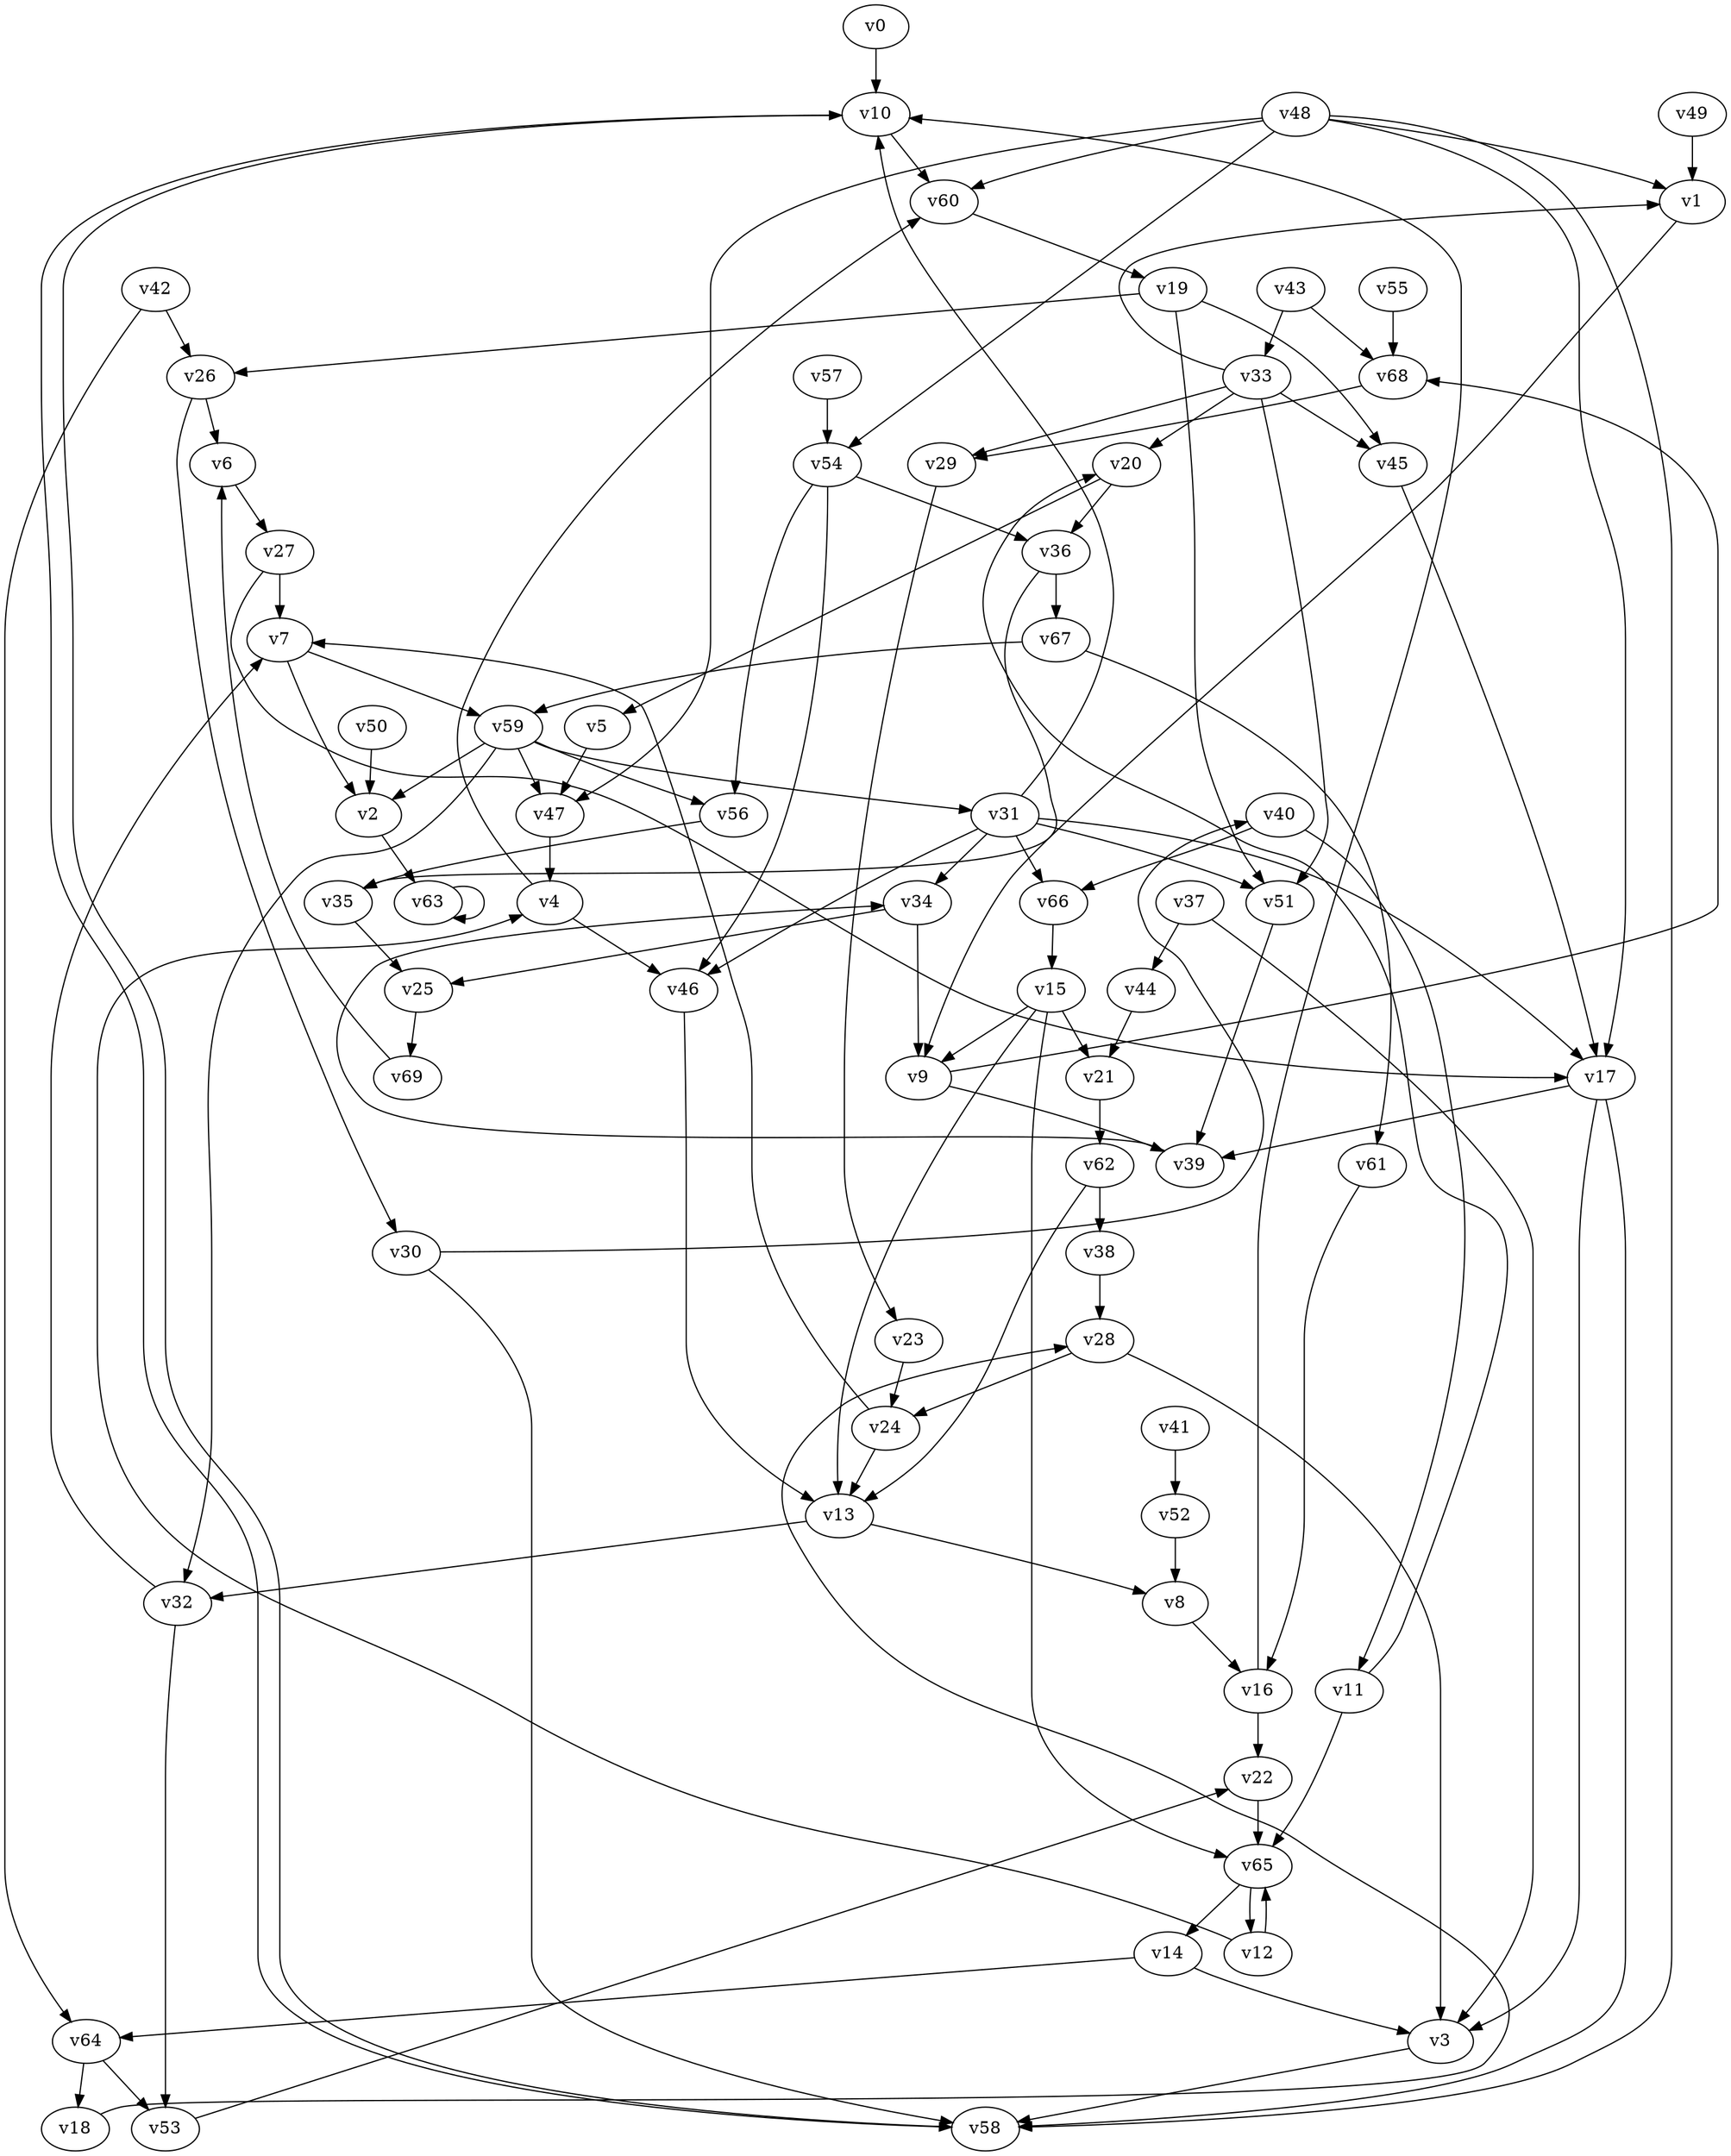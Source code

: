 // Benchmark game 99 - 70 vertices
// time_bound: 27
// targets: v11
digraph G {
    v0 [name="v0", player=0];
    v1 [name="v1", player=0];
    v2 [name="v2", player=0];
    v3 [name="v3", player=0];
    v4 [name="v4", player=0];
    v5 [name="v5", player=1];
    v6 [name="v6", player=0];
    v7 [name="v7", player=1];
    v8 [name="v8", player=0];
    v9 [name="v9", player=0];
    v10 [name="v10", player=1];
    v11 [name="v11", player=0, target=1];
    v12 [name="v12", player=0];
    v13 [name="v13", player=1];
    v14 [name="v14", player=1];
    v15 [name="v15", player=0];
    v16 [name="v16", player=1];
    v17 [name="v17", player=1];
    v18 [name="v18", player=1];
    v19 [name="v19", player=0];
    v20 [name="v20", player=0];
    v21 [name="v21", player=0];
    v22 [name="v22", player=1];
    v23 [name="v23", player=1];
    v24 [name="v24", player=0];
    v25 [name="v25", player=0];
    v26 [name="v26", player=0];
    v27 [name="v27", player=0];
    v28 [name="v28", player=1];
    v29 [name="v29", player=0];
    v30 [name="v30", player=1];
    v31 [name="v31", player=1];
    v32 [name="v32", player=1];
    v33 [name="v33", player=0];
    v34 [name="v34", player=0];
    v35 [name="v35", player=1];
    v36 [name="v36", player=1];
    v37 [name="v37", player=0];
    v38 [name="v38", player=0];
    v39 [name="v39", player=0];
    v40 [name="v40", player=1];
    v41 [name="v41", player=1];
    v42 [name="v42", player=0];
    v43 [name="v43", player=0];
    v44 [name="v44", player=0];
    v45 [name="v45", player=1];
    v46 [name="v46", player=1];
    v47 [name="v47", player=0];
    v48 [name="v48", player=0];
    v49 [name="v49", player=0];
    v50 [name="v50", player=1];
    v51 [name="v51", player=0];
    v52 [name="v52", player=0];
    v53 [name="v53", player=0];
    v54 [name="v54", player=0];
    v55 [name="v55", player=1];
    v56 [name="v56", player=1];
    v57 [name="v57", player=1];
    v58 [name="v58", player=1];
    v59 [name="v59", player=1];
    v60 [name="v60", player=0];
    v61 [name="v61", player=0];
    v62 [name="v62", player=1];
    v63 [name="v63", player=0];
    v64 [name="v64", player=0];
    v65 [name="v65", player=0];
    v66 [name="v66", player=1];
    v67 [name="v67", player=1];
    v68 [name="v68", player=1];
    v69 [name="v69", player=0];

    v0 -> v10;
    v1 -> v9;
    v2 -> v63;
    v3 -> v58;
    v4 -> v60;
    v5 -> v47;
    v6 -> v27;
    v7 -> v59;
    v8 -> v16;
    v9 -> v68 [constraint="t mod 3 == 2"];
    v10 -> v58;
    v11 -> v20 [constraint="t mod 5 == 1"];
    v12 -> v4 [constraint="t >= 5"];
    v13 -> v32;
    v14 -> v64;
    v15 -> v65;
    v16 -> v10;
    v17 -> v58;
    v18 -> v28 [constraint="t mod 2 == 1"];
    v19 -> v51;
    v20 -> v5 [constraint="t mod 2 == 1"];
    v21 -> v62;
    v22 -> v65;
    v23 -> v24;
    v24 -> v13;
    v25 -> v69;
    v26 -> v30;
    v27 -> v17 [constraint="t < 9"];
    v28 -> v24;
    v29 -> v23;
    v30 -> v40 [constraint="t < 8"];
    v31 -> v66;
    v32 -> v53;
    v33 -> v1 [constraint="t >= 4"];
    v34 -> v9;
    v35 -> v25;
    v36 -> v35 [constraint="t mod 4 == 2"];
    v37 -> v44;
    v38 -> v28;
    v39 -> v34 [constraint="t >= 4"];
    v40 -> v66;
    v41 -> v52;
    v42 -> v64;
    v43 -> v68;
    v44 -> v21;
    v45 -> v17;
    v46 -> v13;
    v47 -> v4;
    v48 -> v58;
    v49 -> v1;
    v50 -> v2;
    v51 -> v39;
    v52 -> v8;
    v53 -> v22 [constraint="t >= 4"];
    v54 -> v46;
    v55 -> v68;
    v56 -> v35 [constraint="t >= 3"];
    v57 -> v54;
    v58 -> v10;
    v59 -> v32;
    v60 -> v19;
    v61 -> v16;
    v62 -> v38;
    v63 -> v63 [constraint="t < 14"];
    v64 -> v53;
    v65 -> v14;
    v66 -> v15;
    v67 -> v59;
    v68 -> v29 [constraint="t < 12"];
    v69 -> v6;
    v28 -> v3;
    v59 -> v31;
    v17 -> v39;
    v48 -> v54;
    v67 -> v61;
    v32 -> v7;
    v27 -> v7;
    v33 -> v29;
    v65 -> v12;
    v59 -> v56;
    v64 -> v18;
    v33 -> v51;
    v20 -> v36;
    v59 -> v2;
    v36 -> v67;
    v15 -> v13;
    v24 -> v7;
    v11 -> v65;
    v54 -> v36;
    v31 -> v17;
    v31 -> v10;
    v33 -> v45;
    v48 -> v47;
    v12 -> v65;
    v15 -> v21;
    v59 -> v47;
    v10 -> v60;
    v7 -> v2;
    v31 -> v34;
    v30 -> v58;
    v34 -> v25;
    v19 -> v45;
    v48 -> v60;
    v37 -> v3;
    v42 -> v26;
    v48 -> v17;
    v40 -> v11;
    v19 -> v26;
    v15 -> v9;
    v43 -> v33;
    v13 -> v8;
    v14 -> v3;
    v17 -> v3;
    v48 -> v1;
    v62 -> v13;
    v31 -> v51;
    v26 -> v6;
    v4 -> v46;
    v16 -> v22;
    v9 -> v39;
    v33 -> v20;
    v54 -> v56;
    v31 -> v46;
}
